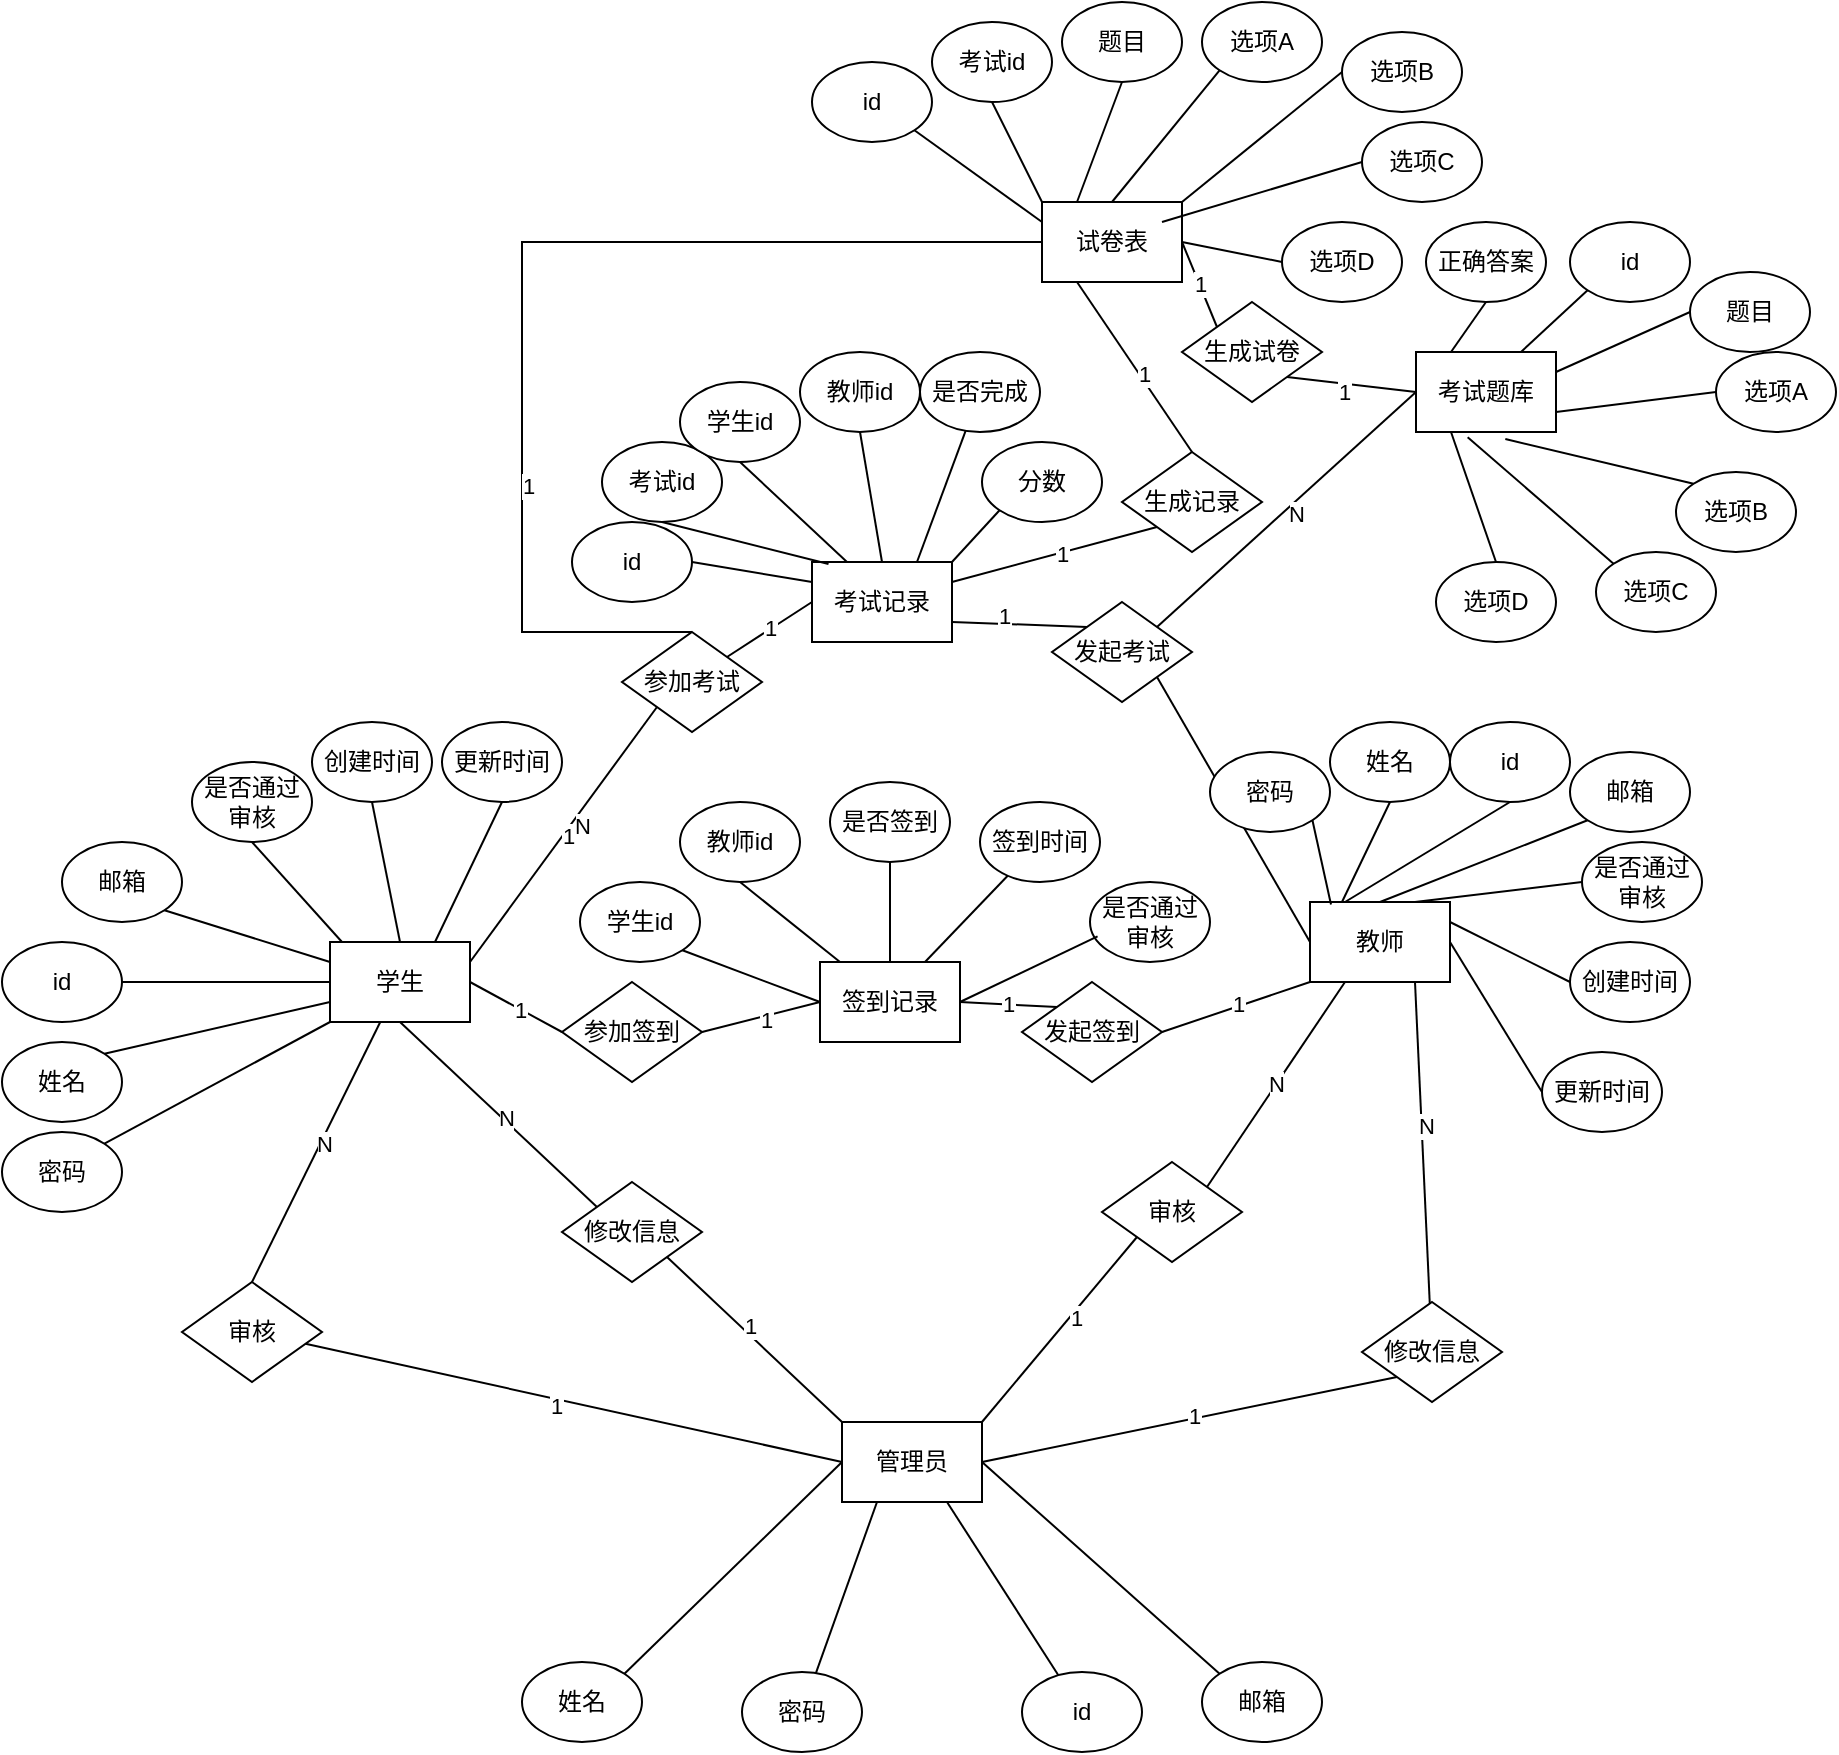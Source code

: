 <mxfile version="24.5.5" type="github">
  <diagram name="第 1 页" id="sJykEnjaN0Jk8-Dz0L-P">
    <mxGraphModel dx="1235" dy="1014" grid="1" gridSize="10" guides="1" tooltips="1" connect="1" arrows="1" fold="1" page="0" pageScale="1" pageWidth="827" pageHeight="1169" math="0" shadow="0">
      <root>
        <mxCell id="0" />
        <mxCell id="1" parent="0" />
        <mxCell id="d8VbLwfGK2NLZ984nXob-2" value="id" style="ellipse;whiteSpace=wrap;html=1;" parent="1" vertex="1">
          <mxGeometry x="60" y="200" width="60" height="40" as="geometry" />
        </mxCell>
        <mxCell id="jGkMtNzSsoaITA4Feac_-40" style="rounded=0;orthogonalLoop=1;jettySize=auto;html=1;exitX=1;exitY=0.25;exitDx=0;exitDy=0;entryX=0;entryY=1;entryDx=0;entryDy=0;endArrow=none;endFill=0;" edge="1" parent="1" source="d8VbLwfGK2NLZ984nXob-4" target="jGkMtNzSsoaITA4Feac_-39">
          <mxGeometry relative="1" as="geometry" />
        </mxCell>
        <mxCell id="jGkMtNzSsoaITA4Feac_-41" value="1" style="edgeLabel;html=1;align=center;verticalAlign=middle;resizable=0;points=[];" vertex="1" connectable="0" parent="jGkMtNzSsoaITA4Feac_-40">
          <mxGeometry x="0.021" y="-2" relative="1" as="geometry">
            <mxPoint as="offset" />
          </mxGeometry>
        </mxCell>
        <mxCell id="jGkMtNzSsoaITA4Feac_-44" value="N" style="edgeLabel;html=1;align=center;verticalAlign=middle;resizable=0;points=[];" vertex="1" connectable="0" parent="jGkMtNzSsoaITA4Feac_-40">
          <mxGeometry x="0.114" y="-4" relative="1" as="geometry">
            <mxPoint as="offset" />
          </mxGeometry>
        </mxCell>
        <mxCell id="jGkMtNzSsoaITA4Feac_-60" style="rounded=0;orthogonalLoop=1;jettySize=auto;html=1;exitX=1;exitY=0.5;exitDx=0;exitDy=0;entryX=0;entryY=0.5;entryDx=0;entryDy=0;endArrow=none;endFill=0;" edge="1" parent="1" source="d8VbLwfGK2NLZ984nXob-4" target="jGkMtNzSsoaITA4Feac_-58">
          <mxGeometry relative="1" as="geometry" />
        </mxCell>
        <mxCell id="jGkMtNzSsoaITA4Feac_-61" value="1" style="edgeLabel;html=1;align=center;verticalAlign=middle;resizable=0;points=[];" vertex="1" connectable="0" parent="jGkMtNzSsoaITA4Feac_-60">
          <mxGeometry x="0.096" relative="1" as="geometry">
            <mxPoint as="offset" />
          </mxGeometry>
        </mxCell>
        <mxCell id="d8VbLwfGK2NLZ984nXob-4" value="学生" style="rounded=0;whiteSpace=wrap;html=1;" parent="1" vertex="1">
          <mxGeometry x="224" y="200" width="70" height="40" as="geometry" />
        </mxCell>
        <mxCell id="d8VbLwfGK2NLZ984nXob-9" style="rounded=0;orthogonalLoop=1;jettySize=auto;html=1;exitX=1;exitY=0;exitDx=0;exitDy=0;entryX=0;entryY=0.75;entryDx=0;entryDy=0;endArrow=none;endFill=0;" parent="1" source="d8VbLwfGK2NLZ984nXob-8" target="d8VbLwfGK2NLZ984nXob-4" edge="1">
          <mxGeometry relative="1" as="geometry">
            <mxPoint x="164.0" y="330.0" as="targetPoint" />
          </mxGeometry>
        </mxCell>
        <mxCell id="d8VbLwfGK2NLZ984nXob-8" value="姓名" style="ellipse;whiteSpace=wrap;html=1;" parent="1" vertex="1">
          <mxGeometry x="60" y="250" width="60" height="40" as="geometry" />
        </mxCell>
        <mxCell id="d8VbLwfGK2NLZ984nXob-11" style="rounded=0;orthogonalLoop=1;jettySize=auto;html=1;exitX=1;exitY=0;exitDx=0;exitDy=0;endArrow=none;endFill=0;entryX=0;entryY=1;entryDx=0;entryDy=0;" parent="1" source="d8VbLwfGK2NLZ984nXob-10" target="d8VbLwfGK2NLZ984nXob-4" edge="1">
          <mxGeometry relative="1" as="geometry">
            <mxPoint x="220" y="230" as="targetPoint" />
          </mxGeometry>
        </mxCell>
        <mxCell id="d8VbLwfGK2NLZ984nXob-10" value="密码" style="ellipse;whiteSpace=wrap;html=1;" parent="1" vertex="1">
          <mxGeometry x="60" y="295" width="60" height="40" as="geometry" />
        </mxCell>
        <mxCell id="d8VbLwfGK2NLZ984nXob-15" style="rounded=0;orthogonalLoop=1;jettySize=auto;html=1;exitX=1;exitY=0.5;exitDx=0;exitDy=0;endArrow=none;endFill=0;entryX=0;entryY=0.5;entryDx=0;entryDy=0;" parent="1" source="d8VbLwfGK2NLZ984nXob-2" target="d8VbLwfGK2NLZ984nXob-4" edge="1">
          <mxGeometry relative="1" as="geometry">
            <mxPoint x="220" y="210" as="targetPoint" />
          </mxGeometry>
        </mxCell>
        <mxCell id="d8VbLwfGK2NLZ984nXob-17" style="rounded=0;orthogonalLoop=1;jettySize=auto;html=1;exitX=1;exitY=1;exitDx=0;exitDy=0;entryX=0;entryY=0.25;entryDx=0;entryDy=0;endArrow=none;endFill=0;" parent="1" source="d8VbLwfGK2NLZ984nXob-16" target="d8VbLwfGK2NLZ984nXob-4" edge="1">
          <mxGeometry relative="1" as="geometry" />
        </mxCell>
        <mxCell id="d8VbLwfGK2NLZ984nXob-16" value="邮箱" style="ellipse;whiteSpace=wrap;html=1;" parent="1" vertex="1">
          <mxGeometry x="90" y="150" width="60" height="40" as="geometry" />
        </mxCell>
        <mxCell id="d8VbLwfGK2NLZ984nXob-20" style="rounded=0;orthogonalLoop=1;jettySize=auto;html=1;exitX=0.5;exitY=1;exitDx=0;exitDy=0;endArrow=none;endFill=0;" parent="1" source="d8VbLwfGK2NLZ984nXob-19" edge="1">
          <mxGeometry relative="1" as="geometry">
            <mxPoint x="230" y="200" as="targetPoint" />
          </mxGeometry>
        </mxCell>
        <mxCell id="d8VbLwfGK2NLZ984nXob-19" value="是否通过审核" style="ellipse;whiteSpace=wrap;html=1;" parent="1" vertex="1">
          <mxGeometry x="155" y="110" width="60" height="40" as="geometry" />
        </mxCell>
        <mxCell id="d8VbLwfGK2NLZ984nXob-24" style="rounded=0;orthogonalLoop=1;jettySize=auto;html=1;exitX=0.5;exitY=1;exitDx=0;exitDy=0;entryX=0.5;entryY=0;entryDx=0;entryDy=0;endArrow=none;endFill=0;" parent="1" source="d8VbLwfGK2NLZ984nXob-21" target="d8VbLwfGK2NLZ984nXob-4" edge="1">
          <mxGeometry relative="1" as="geometry" />
        </mxCell>
        <mxCell id="d8VbLwfGK2NLZ984nXob-21" value="创建时间" style="ellipse;whiteSpace=wrap;html=1;" parent="1" vertex="1">
          <mxGeometry x="215" y="90" width="60" height="40" as="geometry" />
        </mxCell>
        <mxCell id="d8VbLwfGK2NLZ984nXob-25" style="rounded=0;orthogonalLoop=1;jettySize=auto;html=1;exitX=0.5;exitY=1;exitDx=0;exitDy=0;entryX=0.75;entryY=0;entryDx=0;entryDy=0;endArrow=none;endFill=0;" parent="1" source="d8VbLwfGK2NLZ984nXob-23" target="d8VbLwfGK2NLZ984nXob-4" edge="1">
          <mxGeometry relative="1" as="geometry" />
        </mxCell>
        <mxCell id="d8VbLwfGK2NLZ984nXob-23" value="更新时间" style="ellipse;whiteSpace=wrap;html=1;" parent="1" vertex="1">
          <mxGeometry x="280" y="90" width="60" height="40" as="geometry" />
        </mxCell>
        <mxCell id="d8VbLwfGK2NLZ984nXob-88" style="rounded=0;orthogonalLoop=1;jettySize=auto;html=1;exitX=0;exitY=0;exitDx=0;exitDy=0;entryX=0.5;entryY=1;entryDx=0;entryDy=0;endArrow=none;endFill=0;" parent="1" source="d8VbLwfGK2NLZ984nXob-26" target="d8VbLwfGK2NLZ984nXob-4" edge="1">
          <mxGeometry relative="1" as="geometry" />
        </mxCell>
        <mxCell id="d8VbLwfGK2NLZ984nXob-89" value="N" style="edgeLabel;html=1;align=center;verticalAlign=middle;resizable=0;points=[];" parent="d8VbLwfGK2NLZ984nXob-88" vertex="1" connectable="0">
          <mxGeometry x="-0.055" y="-1" relative="1" as="geometry">
            <mxPoint as="offset" />
          </mxGeometry>
        </mxCell>
        <mxCell id="d8VbLwfGK2NLZ984nXob-26" value="修改信息" style="rhombus;whiteSpace=wrap;html=1;" parent="1" vertex="1">
          <mxGeometry x="340" y="320" width="70" height="50" as="geometry" />
        </mxCell>
        <mxCell id="d8VbLwfGK2NLZ984nXob-41" value="id" style="ellipse;whiteSpace=wrap;html=1;" parent="1" vertex="1">
          <mxGeometry x="784" y="90" width="60" height="40" as="geometry" />
        </mxCell>
        <mxCell id="d8VbLwfGK2NLZ984nXob-104" style="rounded=0;orthogonalLoop=1;jettySize=auto;html=1;exitX=0;exitY=1;exitDx=0;exitDy=0;entryX=1;entryY=0.5;entryDx=0;entryDy=0;endArrow=none;endFill=0;" parent="1" source="d8VbLwfGK2NLZ984nXob-42" target="d8VbLwfGK2NLZ984nXob-102" edge="1">
          <mxGeometry relative="1" as="geometry" />
        </mxCell>
        <mxCell id="d8VbLwfGK2NLZ984nXob-105" value="1" style="edgeLabel;html=1;align=center;verticalAlign=middle;resizable=0;points=[];" parent="d8VbLwfGK2NLZ984nXob-104" vertex="1" connectable="0">
          <mxGeometry x="-0.029" y="-1" relative="1" as="geometry">
            <mxPoint as="offset" />
          </mxGeometry>
        </mxCell>
        <mxCell id="jGkMtNzSsoaITA4Feac_-34" style="rounded=0;orthogonalLoop=1;jettySize=auto;html=1;exitX=0;exitY=0.5;exitDx=0;exitDy=0;entryX=1;entryY=1;entryDx=0;entryDy=0;endArrow=none;endFill=0;" edge="1" parent="1" source="d8VbLwfGK2NLZ984nXob-42" target="jGkMtNzSsoaITA4Feac_-33">
          <mxGeometry relative="1" as="geometry" />
        </mxCell>
        <mxCell id="jGkMtNzSsoaITA4Feac_-35" value="N" style="edgeLabel;html=1;align=center;verticalAlign=middle;resizable=0;points=[];" vertex="1" connectable="0" parent="jGkMtNzSsoaITA4Feac_-34">
          <mxGeometry x="0.034" y="-1" relative="1" as="geometry">
            <mxPoint y="1" as="offset" />
          </mxGeometry>
        </mxCell>
        <mxCell id="d8VbLwfGK2NLZ984nXob-42" value="教师" style="rounded=0;whiteSpace=wrap;html=1;" parent="1" vertex="1">
          <mxGeometry x="714" y="180" width="70" height="40" as="geometry" />
        </mxCell>
        <mxCell id="d8VbLwfGK2NLZ984nXob-43" style="rounded=0;orthogonalLoop=1;jettySize=auto;html=1;exitX=0.5;exitY=1;exitDx=0;exitDy=0;endArrow=none;endFill=0;" parent="1" source="d8VbLwfGK2NLZ984nXob-44" edge="1">
          <mxGeometry relative="1" as="geometry">
            <mxPoint x="730" y="180" as="targetPoint" />
          </mxGeometry>
        </mxCell>
        <mxCell id="d8VbLwfGK2NLZ984nXob-44" value="姓名" style="ellipse;whiteSpace=wrap;html=1;" parent="1" vertex="1">
          <mxGeometry x="724" y="90" width="60" height="40" as="geometry" />
        </mxCell>
        <mxCell id="d8VbLwfGK2NLZ984nXob-45" style="rounded=0;orthogonalLoop=1;jettySize=auto;html=1;exitX=1;exitY=1;exitDx=0;exitDy=0;endArrow=none;endFill=0;entryX=0.15;entryY=0.032;entryDx=0;entryDy=0;entryPerimeter=0;" parent="1" source="d8VbLwfGK2NLZ984nXob-46" target="d8VbLwfGK2NLZ984nXob-42" edge="1">
          <mxGeometry relative="1" as="geometry">
            <mxPoint x="730" y="190" as="targetPoint" />
          </mxGeometry>
        </mxCell>
        <mxCell id="d8VbLwfGK2NLZ984nXob-46" value="密码" style="ellipse;whiteSpace=wrap;html=1;" parent="1" vertex="1">
          <mxGeometry x="664" y="105" width="60" height="40" as="geometry" />
        </mxCell>
        <mxCell id="d8VbLwfGK2NLZ984nXob-47" style="rounded=0;orthogonalLoop=1;jettySize=auto;html=1;exitX=0.5;exitY=1;exitDx=0;exitDy=0;entryX=0.25;entryY=0;entryDx=0;entryDy=0;endArrow=none;endFill=0;" parent="1" source="d8VbLwfGK2NLZ984nXob-41" target="d8VbLwfGK2NLZ984nXob-42" edge="1">
          <mxGeometry relative="1" as="geometry">
            <mxPoint x="760" y="100" as="targetPoint" />
          </mxGeometry>
        </mxCell>
        <mxCell id="d8VbLwfGK2NLZ984nXob-48" style="rounded=0;orthogonalLoop=1;jettySize=auto;html=1;exitX=0;exitY=1;exitDx=0;exitDy=0;entryX=0.5;entryY=0;entryDx=0;entryDy=0;endArrow=none;endFill=0;" parent="1" source="d8VbLwfGK2NLZ984nXob-49" target="d8VbLwfGK2NLZ984nXob-42" edge="1">
          <mxGeometry relative="1" as="geometry" />
        </mxCell>
        <mxCell id="d8VbLwfGK2NLZ984nXob-49" value="邮箱" style="ellipse;whiteSpace=wrap;html=1;" parent="1" vertex="1">
          <mxGeometry x="844" y="105" width="60" height="40" as="geometry" />
        </mxCell>
        <mxCell id="d8VbLwfGK2NLZ984nXob-50" style="rounded=0;orthogonalLoop=1;jettySize=auto;html=1;exitX=0;exitY=0.5;exitDx=0;exitDy=0;entryX=0.75;entryY=0;entryDx=0;entryDy=0;endArrow=none;endFill=0;" parent="1" source="d8VbLwfGK2NLZ984nXob-51" target="d8VbLwfGK2NLZ984nXob-42" edge="1">
          <mxGeometry relative="1" as="geometry" />
        </mxCell>
        <mxCell id="d8VbLwfGK2NLZ984nXob-51" value="是否通过审核" style="ellipse;whiteSpace=wrap;html=1;" parent="1" vertex="1">
          <mxGeometry x="850" y="150" width="60" height="40" as="geometry" />
        </mxCell>
        <mxCell id="d8VbLwfGK2NLZ984nXob-52" style="rounded=0;orthogonalLoop=1;jettySize=auto;html=1;exitX=0;exitY=0.5;exitDx=0;exitDy=0;entryX=1;entryY=0.25;entryDx=0;entryDy=0;endArrow=none;endFill=0;" parent="1" source="d8VbLwfGK2NLZ984nXob-53" target="d8VbLwfGK2NLZ984nXob-42" edge="1">
          <mxGeometry relative="1" as="geometry" />
        </mxCell>
        <mxCell id="d8VbLwfGK2NLZ984nXob-53" value="创建时间" style="ellipse;whiteSpace=wrap;html=1;" parent="1" vertex="1">
          <mxGeometry x="844" y="200" width="60" height="40" as="geometry" />
        </mxCell>
        <mxCell id="d8VbLwfGK2NLZ984nXob-54" style="rounded=0;orthogonalLoop=1;jettySize=auto;html=1;exitX=0;exitY=0.5;exitDx=0;exitDy=0;entryX=1;entryY=0.5;entryDx=0;entryDy=0;endArrow=none;endFill=0;" parent="1" source="d8VbLwfGK2NLZ984nXob-55" target="d8VbLwfGK2NLZ984nXob-42" edge="1">
          <mxGeometry relative="1" as="geometry" />
        </mxCell>
        <mxCell id="d8VbLwfGK2NLZ984nXob-55" value="更新时间" style="ellipse;whiteSpace=wrap;html=1;" parent="1" vertex="1">
          <mxGeometry x="830" y="255" width="60" height="40" as="geometry" />
        </mxCell>
        <mxCell id="d8VbLwfGK2NLZ984nXob-68" value="id" style="ellipse;whiteSpace=wrap;html=1;" parent="1" vertex="1">
          <mxGeometry x="570" y="565" width="60" height="40" as="geometry" />
        </mxCell>
        <mxCell id="d8VbLwfGK2NLZ984nXob-86" style="rounded=0;orthogonalLoop=1;jettySize=auto;html=1;exitX=0;exitY=0;exitDx=0;exitDy=0;entryX=1;entryY=1;entryDx=0;entryDy=0;endArrow=none;endFill=0;" parent="1" source="d8VbLwfGK2NLZ984nXob-69" target="d8VbLwfGK2NLZ984nXob-26" edge="1">
          <mxGeometry relative="1" as="geometry" />
        </mxCell>
        <mxCell id="d8VbLwfGK2NLZ984nXob-87" value="1" style="edgeLabel;html=1;align=center;verticalAlign=middle;resizable=0;points=[];" parent="d8VbLwfGK2NLZ984nXob-86" vertex="1" connectable="0">
          <mxGeometry x="0.112" y="-3" relative="1" as="geometry">
            <mxPoint as="offset" />
          </mxGeometry>
        </mxCell>
        <mxCell id="d8VbLwfGK2NLZ984nXob-96" style="rounded=0;orthogonalLoop=1;jettySize=auto;html=1;exitX=1;exitY=0.5;exitDx=0;exitDy=0;entryX=0;entryY=1;entryDx=0;entryDy=0;endArrow=none;endFill=0;" parent="1" source="d8VbLwfGK2NLZ984nXob-69" target="d8VbLwfGK2NLZ984nXob-95" edge="1">
          <mxGeometry relative="1" as="geometry" />
        </mxCell>
        <mxCell id="d8VbLwfGK2NLZ984nXob-99" value="1" style="edgeLabel;html=1;align=center;verticalAlign=middle;resizable=0;points=[];" parent="d8VbLwfGK2NLZ984nXob-96" vertex="1" connectable="0">
          <mxGeometry x="0.023" y="1" relative="1" as="geometry">
            <mxPoint as="offset" />
          </mxGeometry>
        </mxCell>
        <mxCell id="d8VbLwfGK2NLZ984nXob-109" style="rounded=0;orthogonalLoop=1;jettySize=auto;html=1;exitX=0;exitY=0.5;exitDx=0;exitDy=0;endArrow=none;endFill=0;" parent="1" source="d8VbLwfGK2NLZ984nXob-69" target="d8VbLwfGK2NLZ984nXob-110" edge="1">
          <mxGeometry relative="1" as="geometry">
            <mxPoint x="230" y="390" as="targetPoint" />
          </mxGeometry>
        </mxCell>
        <mxCell id="d8VbLwfGK2NLZ984nXob-113" value="1" style="edgeLabel;html=1;align=center;verticalAlign=middle;resizable=0;points=[];" parent="d8VbLwfGK2NLZ984nXob-109" vertex="1" connectable="0">
          <mxGeometry x="0.065" y="3" relative="1" as="geometry">
            <mxPoint as="offset" />
          </mxGeometry>
        </mxCell>
        <mxCell id="d8VbLwfGK2NLZ984nXob-115" style="rounded=0;orthogonalLoop=1;jettySize=auto;html=1;exitX=1;exitY=0;exitDx=0;exitDy=0;entryX=0;entryY=1;entryDx=0;entryDy=0;endArrow=none;endFill=0;" parent="1" source="d8VbLwfGK2NLZ984nXob-69" target="d8VbLwfGK2NLZ984nXob-116" edge="1">
          <mxGeometry relative="1" as="geometry">
            <mxPoint x="610" y="360" as="targetPoint" />
          </mxGeometry>
        </mxCell>
        <mxCell id="d8VbLwfGK2NLZ984nXob-119" value="1" style="edgeLabel;html=1;align=center;verticalAlign=middle;resizable=0;points=[];" parent="d8VbLwfGK2NLZ984nXob-115" vertex="1" connectable="0">
          <mxGeometry x="0.157" y="-2" relative="1" as="geometry">
            <mxPoint as="offset" />
          </mxGeometry>
        </mxCell>
        <mxCell id="d8VbLwfGK2NLZ984nXob-69" value="管理员" style="rounded=0;whiteSpace=wrap;html=1;" parent="1" vertex="1">
          <mxGeometry x="480" y="440" width="70" height="40" as="geometry" />
        </mxCell>
        <mxCell id="d8VbLwfGK2NLZ984nXob-70" style="rounded=0;orthogonalLoop=1;jettySize=auto;html=1;exitX=1;exitY=0;exitDx=0;exitDy=0;entryX=0;entryY=0.5;entryDx=0;entryDy=0;endArrow=none;endFill=0;" parent="1" source="d8VbLwfGK2NLZ984nXob-71" target="d8VbLwfGK2NLZ984nXob-69" edge="1">
          <mxGeometry relative="1" as="geometry">
            <mxPoint x="394" y="420" as="targetPoint" />
          </mxGeometry>
        </mxCell>
        <mxCell id="d8VbLwfGK2NLZ984nXob-71" value="姓名" style="ellipse;whiteSpace=wrap;html=1;" parent="1" vertex="1">
          <mxGeometry x="320" y="560" width="60" height="40" as="geometry" />
        </mxCell>
        <mxCell id="d8VbLwfGK2NLZ984nXob-72" style="rounded=0;orthogonalLoop=1;jettySize=auto;html=1;entryX=0.25;entryY=1;entryDx=0;entryDy=0;endArrow=none;endFill=0;" parent="1" source="d8VbLwfGK2NLZ984nXob-73" target="d8VbLwfGK2NLZ984nXob-69" edge="1">
          <mxGeometry relative="1" as="geometry">
            <mxPoint x="424" y="450" as="targetPoint" />
          </mxGeometry>
        </mxCell>
        <mxCell id="d8VbLwfGK2NLZ984nXob-73" value="密码" style="ellipse;whiteSpace=wrap;html=1;" parent="1" vertex="1">
          <mxGeometry x="430" y="565" width="60" height="40" as="geometry" />
        </mxCell>
        <mxCell id="d8VbLwfGK2NLZ984nXob-74" style="rounded=0;orthogonalLoop=1;jettySize=auto;html=1;entryX=0.75;entryY=1;entryDx=0;entryDy=0;endArrow=none;endFill=0;" parent="1" source="d8VbLwfGK2NLZ984nXob-68" target="d8VbLwfGK2NLZ984nXob-69" edge="1">
          <mxGeometry relative="1" as="geometry">
            <mxPoint x="514" y="340" as="targetPoint" />
          </mxGeometry>
        </mxCell>
        <mxCell id="d8VbLwfGK2NLZ984nXob-75" style="rounded=0;orthogonalLoop=1;jettySize=auto;html=1;exitX=0;exitY=0;exitDx=0;exitDy=0;entryX=1;entryY=0.5;entryDx=0;entryDy=0;endArrow=none;endFill=0;" parent="1" source="d8VbLwfGK2NLZ984nXob-76" target="d8VbLwfGK2NLZ984nXob-69" edge="1">
          <mxGeometry relative="1" as="geometry" />
        </mxCell>
        <mxCell id="d8VbLwfGK2NLZ984nXob-76" value="邮箱" style="ellipse;whiteSpace=wrap;html=1;" parent="1" vertex="1">
          <mxGeometry x="660" y="560" width="60" height="40" as="geometry" />
        </mxCell>
        <mxCell id="d8VbLwfGK2NLZ984nXob-100" style="rounded=0;orthogonalLoop=1;jettySize=auto;html=1;entryX=0.75;entryY=1;entryDx=0;entryDy=0;endArrow=none;endFill=0;" parent="1" source="d8VbLwfGK2NLZ984nXob-95" target="d8VbLwfGK2NLZ984nXob-42" edge="1">
          <mxGeometry relative="1" as="geometry">
            <mxPoint x="650" y="323" as="sourcePoint" />
          </mxGeometry>
        </mxCell>
        <mxCell id="d8VbLwfGK2NLZ984nXob-101" value="N" style="edgeLabel;html=1;align=center;verticalAlign=middle;resizable=0;points=[];" parent="d8VbLwfGK2NLZ984nXob-100" vertex="1" connectable="0">
          <mxGeometry x="0.109" y="-2" relative="1" as="geometry">
            <mxPoint as="offset" />
          </mxGeometry>
        </mxCell>
        <mxCell id="d8VbLwfGK2NLZ984nXob-95" value="修改信息" style="rhombus;whiteSpace=wrap;html=1;" parent="1" vertex="1">
          <mxGeometry x="740" y="380" width="70" height="50" as="geometry" />
        </mxCell>
        <mxCell id="jGkMtNzSsoaITA4Feac_-55" style="rounded=0;orthogonalLoop=1;jettySize=auto;html=1;exitX=0;exitY=0;exitDx=0;exitDy=0;entryX=1;entryY=0.5;entryDx=0;entryDy=0;endArrow=none;endFill=0;" edge="1" parent="1" source="d8VbLwfGK2NLZ984nXob-102" target="d8VbLwfGK2NLZ984nXob-122">
          <mxGeometry relative="1" as="geometry" />
        </mxCell>
        <mxCell id="jGkMtNzSsoaITA4Feac_-56" value="1" style="edgeLabel;html=1;align=center;verticalAlign=middle;resizable=0;points=[];" vertex="1" connectable="0" parent="jGkMtNzSsoaITA4Feac_-55">
          <mxGeometry x="0.015" relative="1" as="geometry">
            <mxPoint as="offset" />
          </mxGeometry>
        </mxCell>
        <mxCell id="d8VbLwfGK2NLZ984nXob-102" value="发起签到" style="rhombus;whiteSpace=wrap;html=1;" parent="1" vertex="1">
          <mxGeometry x="570" y="220" width="70" height="50" as="geometry" />
        </mxCell>
        <mxCell id="d8VbLwfGK2NLZ984nXob-111" style="rounded=0;orthogonalLoop=1;jettySize=auto;html=1;exitX=0.5;exitY=0;exitDx=0;exitDy=0;endArrow=none;endFill=0;" parent="1" source="d8VbLwfGK2NLZ984nXob-110" target="d8VbLwfGK2NLZ984nXob-4" edge="1">
          <mxGeometry relative="1" as="geometry" />
        </mxCell>
        <mxCell id="d8VbLwfGK2NLZ984nXob-114" value="N" style="edgeLabel;html=1;align=center;verticalAlign=middle;resizable=0;points=[];" parent="d8VbLwfGK2NLZ984nXob-111" vertex="1" connectable="0">
          <mxGeometry x="0.078" y="-1" relative="1" as="geometry">
            <mxPoint as="offset" />
          </mxGeometry>
        </mxCell>
        <mxCell id="d8VbLwfGK2NLZ984nXob-110" value="审核" style="rhombus;whiteSpace=wrap;html=1;" parent="1" vertex="1">
          <mxGeometry x="150" y="370" width="70" height="50" as="geometry" />
        </mxCell>
        <mxCell id="d8VbLwfGK2NLZ984nXob-117" style="rounded=0;orthogonalLoop=1;jettySize=auto;html=1;exitX=1;exitY=0;exitDx=0;exitDy=0;entryX=0.25;entryY=1;entryDx=0;entryDy=0;endArrow=none;endFill=0;" parent="1" source="d8VbLwfGK2NLZ984nXob-116" target="d8VbLwfGK2NLZ984nXob-42" edge="1">
          <mxGeometry relative="1" as="geometry" />
        </mxCell>
        <mxCell id="d8VbLwfGK2NLZ984nXob-120" value="N" style="edgeLabel;html=1;align=center;verticalAlign=middle;resizable=0;points=[];" parent="d8VbLwfGK2NLZ984nXob-117" vertex="1" connectable="0">
          <mxGeometry x="0.007" relative="1" as="geometry">
            <mxPoint as="offset" />
          </mxGeometry>
        </mxCell>
        <mxCell id="d8VbLwfGK2NLZ984nXob-116" value="审核" style="rhombus;whiteSpace=wrap;html=1;" parent="1" vertex="1">
          <mxGeometry x="610" y="310" width="70" height="50" as="geometry" />
        </mxCell>
        <mxCell id="d8VbLwfGK2NLZ984nXob-122" value="签到记录" style="rounded=0;whiteSpace=wrap;html=1;" parent="1" vertex="1">
          <mxGeometry x="469" y="210" width="70" height="40" as="geometry" />
        </mxCell>
        <mxCell id="d8VbLwfGK2NLZ984nXob-129" style="rounded=0;orthogonalLoop=1;jettySize=auto;html=1;exitX=1;exitY=1;exitDx=0;exitDy=0;endArrow=none;endFill=0;entryX=0;entryY=0.5;entryDx=0;entryDy=0;" parent="1" source="d8VbLwfGK2NLZ984nXob-126" target="d8VbLwfGK2NLZ984nXob-122" edge="1">
          <mxGeometry relative="1" as="geometry" />
        </mxCell>
        <mxCell id="d8VbLwfGK2NLZ984nXob-126" value="学生id" style="ellipse;whiteSpace=wrap;html=1;" parent="1" vertex="1">
          <mxGeometry x="349" y="170" width="60" height="40" as="geometry" />
        </mxCell>
        <mxCell id="d8VbLwfGK2NLZ984nXob-130" style="rounded=0;orthogonalLoop=1;jettySize=auto;html=1;exitX=0.5;exitY=1;exitDx=0;exitDy=0;endArrow=none;endFill=0;" parent="1" source="d8VbLwfGK2NLZ984nXob-127" target="d8VbLwfGK2NLZ984nXob-122" edge="1">
          <mxGeometry relative="1" as="geometry" />
        </mxCell>
        <mxCell id="d8VbLwfGK2NLZ984nXob-127" value="教师id" style="ellipse;whiteSpace=wrap;html=1;" parent="1" vertex="1">
          <mxGeometry x="399" y="130" width="60" height="40" as="geometry" />
        </mxCell>
        <mxCell id="d8VbLwfGK2NLZ984nXob-132" style="rounded=0;orthogonalLoop=1;jettySize=auto;html=1;exitX=0.5;exitY=1;exitDx=0;exitDy=0;entryX=0.5;entryY=0;entryDx=0;entryDy=0;endArrow=none;endFill=0;" parent="1" source="d8VbLwfGK2NLZ984nXob-131" target="d8VbLwfGK2NLZ984nXob-122" edge="1">
          <mxGeometry relative="1" as="geometry" />
        </mxCell>
        <mxCell id="d8VbLwfGK2NLZ984nXob-131" value="是否签到" style="ellipse;whiteSpace=wrap;html=1;" parent="1" vertex="1">
          <mxGeometry x="474" y="120" width="60" height="40" as="geometry" />
        </mxCell>
        <mxCell id="d8VbLwfGK2NLZ984nXob-134" style="rounded=0;orthogonalLoop=1;jettySize=auto;html=1;entryX=0.75;entryY=0;entryDx=0;entryDy=0;endArrow=none;endFill=0;" parent="1" source="d8VbLwfGK2NLZ984nXob-133" target="d8VbLwfGK2NLZ984nXob-122" edge="1">
          <mxGeometry relative="1" as="geometry" />
        </mxCell>
        <mxCell id="d8VbLwfGK2NLZ984nXob-133" value="签到时间" style="ellipse;whiteSpace=wrap;html=1;" parent="1" vertex="1">
          <mxGeometry x="549" y="130" width="60" height="40" as="geometry" />
        </mxCell>
        <mxCell id="d8VbLwfGK2NLZ984nXob-135" value="是否通过审核" style="ellipse;whiteSpace=wrap;html=1;" parent="1" vertex="1">
          <mxGeometry x="604" y="170" width="60" height="40" as="geometry" />
        </mxCell>
        <mxCell id="d8VbLwfGK2NLZ984nXob-136" style="rounded=0;orthogonalLoop=1;jettySize=auto;html=1;exitX=1;exitY=0.5;exitDx=0;exitDy=0;entryX=0.063;entryY=0.68;entryDx=0;entryDy=0;entryPerimeter=0;endArrow=none;endFill=0;" parent="1" source="d8VbLwfGK2NLZ984nXob-122" target="d8VbLwfGK2NLZ984nXob-135" edge="1">
          <mxGeometry relative="1" as="geometry" />
        </mxCell>
        <mxCell id="jGkMtNzSsoaITA4Feac_-2" value="考试记录" style="rounded=0;whiteSpace=wrap;html=1;" vertex="1" parent="1">
          <mxGeometry x="465" y="10" width="70" height="40" as="geometry" />
        </mxCell>
        <mxCell id="jGkMtNzSsoaITA4Feac_-4" value="考试题库" style="rounded=0;whiteSpace=wrap;html=1;" vertex="1" parent="1">
          <mxGeometry x="767" y="-95" width="70" height="40" as="geometry" />
        </mxCell>
        <mxCell id="jGkMtNzSsoaITA4Feac_-66" style="rounded=0;orthogonalLoop=1;jettySize=auto;html=1;exitX=0.25;exitY=1;exitDx=0;exitDy=0;entryX=0.5;entryY=0;entryDx=0;entryDy=0;endArrow=none;endFill=0;" edge="1" parent="1" source="jGkMtNzSsoaITA4Feac_-5" target="jGkMtNzSsoaITA4Feac_-65">
          <mxGeometry relative="1" as="geometry" />
        </mxCell>
        <mxCell id="jGkMtNzSsoaITA4Feac_-67" value="1" style="edgeLabel;html=1;align=center;verticalAlign=middle;resizable=0;points=[];" vertex="1" connectable="0" parent="jGkMtNzSsoaITA4Feac_-66">
          <mxGeometry x="0.087" y="2" relative="1" as="geometry">
            <mxPoint as="offset" />
          </mxGeometry>
        </mxCell>
        <mxCell id="jGkMtNzSsoaITA4Feac_-5" value="试卷表" style="rounded=0;whiteSpace=wrap;html=1;" vertex="1" parent="1">
          <mxGeometry x="580" y="-170" width="70" height="40" as="geometry" />
        </mxCell>
        <mxCell id="jGkMtNzSsoaITA4Feac_-7" value="id" style="ellipse;whiteSpace=wrap;html=1;" vertex="1" parent="1">
          <mxGeometry x="844" y="-160" width="60" height="40" as="geometry" />
        </mxCell>
        <mxCell id="jGkMtNzSsoaITA4Feac_-8" style="rounded=0;orthogonalLoop=1;jettySize=auto;html=1;exitX=0;exitY=1;exitDx=0;exitDy=0;entryX=0.75;entryY=0;entryDx=0;entryDy=0;endArrow=none;endFill=0;" edge="1" parent="1" source="jGkMtNzSsoaITA4Feac_-7" target="jGkMtNzSsoaITA4Feac_-4">
          <mxGeometry relative="1" as="geometry">
            <mxPoint x="777" y="-120" as="targetPoint" />
          </mxGeometry>
        </mxCell>
        <mxCell id="jGkMtNzSsoaITA4Feac_-9" style="rounded=0;orthogonalLoop=1;jettySize=auto;html=1;exitX=0;exitY=0.5;exitDx=0;exitDy=0;endArrow=none;endFill=0;entryX=1;entryY=0.25;entryDx=0;entryDy=0;" edge="1" parent="1" source="jGkMtNzSsoaITA4Feac_-10" target="jGkMtNzSsoaITA4Feac_-4">
          <mxGeometry relative="1" as="geometry">
            <mxPoint x="823" y="-100" as="targetPoint" />
          </mxGeometry>
        </mxCell>
        <mxCell id="jGkMtNzSsoaITA4Feac_-10" value="题目" style="ellipse;whiteSpace=wrap;html=1;" vertex="1" parent="1">
          <mxGeometry x="904" y="-135" width="60" height="40" as="geometry" />
        </mxCell>
        <mxCell id="jGkMtNzSsoaITA4Feac_-11" style="rounded=0;orthogonalLoop=1;jettySize=auto;html=1;exitX=0;exitY=0.5;exitDx=0;exitDy=0;entryX=1;entryY=0.75;entryDx=0;entryDy=0;endArrow=none;endFill=0;" edge="1" parent="1" source="jGkMtNzSsoaITA4Feac_-12" target="jGkMtNzSsoaITA4Feac_-4">
          <mxGeometry relative="1" as="geometry">
            <mxPoint x="821" y="-50" as="targetPoint" />
          </mxGeometry>
        </mxCell>
        <mxCell id="jGkMtNzSsoaITA4Feac_-12" value="选项A" style="ellipse;whiteSpace=wrap;html=1;" vertex="1" parent="1">
          <mxGeometry x="917" y="-95" width="60" height="40" as="geometry" />
        </mxCell>
        <mxCell id="jGkMtNzSsoaITA4Feac_-14" style="rounded=0;orthogonalLoop=1;jettySize=auto;html=1;exitX=0;exitY=0;exitDx=0;exitDy=0;entryX=0.638;entryY=1.088;entryDx=0;entryDy=0;endArrow=none;endFill=0;entryPerimeter=0;" edge="1" parent="1" source="jGkMtNzSsoaITA4Feac_-15" target="jGkMtNzSsoaITA4Feac_-4">
          <mxGeometry relative="1" as="geometry">
            <mxPoint x="781" y="-25" as="targetPoint" />
          </mxGeometry>
        </mxCell>
        <mxCell id="jGkMtNzSsoaITA4Feac_-15" value="选项B" style="ellipse;whiteSpace=wrap;html=1;" vertex="1" parent="1">
          <mxGeometry x="897" y="-35" width="60" height="40" as="geometry" />
        </mxCell>
        <mxCell id="jGkMtNzSsoaITA4Feac_-16" style="rounded=0;orthogonalLoop=1;jettySize=auto;html=1;exitX=0;exitY=0;exitDx=0;exitDy=0;entryX=0.369;entryY=1.065;entryDx=0;entryDy=0;endArrow=none;endFill=0;entryPerimeter=0;" edge="1" parent="1" source="jGkMtNzSsoaITA4Feac_-17" target="jGkMtNzSsoaITA4Feac_-4">
          <mxGeometry relative="1" as="geometry">
            <mxPoint x="741" y="15" as="targetPoint" />
          </mxGeometry>
        </mxCell>
        <mxCell id="jGkMtNzSsoaITA4Feac_-17" value="选项C" style="ellipse;whiteSpace=wrap;html=1;" vertex="1" parent="1">
          <mxGeometry x="857" y="5" width="60" height="40" as="geometry" />
        </mxCell>
        <mxCell id="jGkMtNzSsoaITA4Feac_-18" style="rounded=0;orthogonalLoop=1;jettySize=auto;html=1;exitX=0.5;exitY=0;exitDx=0;exitDy=0;entryX=0.25;entryY=1;entryDx=0;entryDy=0;endArrow=none;endFill=0;" edge="1" parent="1" source="jGkMtNzSsoaITA4Feac_-19" target="jGkMtNzSsoaITA4Feac_-4">
          <mxGeometry relative="1" as="geometry">
            <mxPoint x="661" y="20" as="targetPoint" />
          </mxGeometry>
        </mxCell>
        <mxCell id="jGkMtNzSsoaITA4Feac_-19" value="选项D" style="ellipse;whiteSpace=wrap;html=1;" vertex="1" parent="1">
          <mxGeometry x="777" y="10" width="60" height="40" as="geometry" />
        </mxCell>
        <mxCell id="jGkMtNzSsoaITA4Feac_-37" style="rounded=0;orthogonalLoop=1;jettySize=auto;html=1;exitX=0;exitY=0;exitDx=0;exitDy=0;entryX=1;entryY=0.75;entryDx=0;entryDy=0;endArrow=none;endFill=0;" edge="1" parent="1" source="jGkMtNzSsoaITA4Feac_-33" target="jGkMtNzSsoaITA4Feac_-2">
          <mxGeometry relative="1" as="geometry" />
        </mxCell>
        <mxCell id="jGkMtNzSsoaITA4Feac_-38" value="1" style="edgeLabel;html=1;align=center;verticalAlign=middle;resizable=0;points=[];" vertex="1" connectable="0" parent="jGkMtNzSsoaITA4Feac_-37">
          <mxGeometry x="0.225" y="-4" relative="1" as="geometry">
            <mxPoint as="offset" />
          </mxGeometry>
        </mxCell>
        <mxCell id="jGkMtNzSsoaITA4Feac_-47" style="rounded=0;orthogonalLoop=1;jettySize=auto;html=1;exitX=1;exitY=0;exitDx=0;exitDy=0;entryX=0;entryY=0.5;entryDx=0;entryDy=0;endArrow=none;endFill=0;" edge="1" parent="1" source="jGkMtNzSsoaITA4Feac_-33" target="jGkMtNzSsoaITA4Feac_-4">
          <mxGeometry relative="1" as="geometry" />
        </mxCell>
        <mxCell id="jGkMtNzSsoaITA4Feac_-48" value="N" style="edgeLabel;html=1;align=center;verticalAlign=middle;resizable=0;points=[];" vertex="1" connectable="0" parent="jGkMtNzSsoaITA4Feac_-47">
          <mxGeometry x="0.024" y="-4" relative="1" as="geometry">
            <mxPoint as="offset" />
          </mxGeometry>
        </mxCell>
        <mxCell id="jGkMtNzSsoaITA4Feac_-33" value="发起考试" style="rhombus;whiteSpace=wrap;html=1;" vertex="1" parent="1">
          <mxGeometry x="585" y="30" width="70" height="50" as="geometry" />
        </mxCell>
        <mxCell id="jGkMtNzSsoaITA4Feac_-42" style="rounded=0;orthogonalLoop=1;jettySize=auto;html=1;exitX=1;exitY=0;exitDx=0;exitDy=0;entryX=0;entryY=0.5;entryDx=0;entryDy=0;endArrow=none;endFill=0;" edge="1" parent="1" source="jGkMtNzSsoaITA4Feac_-39" target="jGkMtNzSsoaITA4Feac_-2">
          <mxGeometry relative="1" as="geometry" />
        </mxCell>
        <mxCell id="jGkMtNzSsoaITA4Feac_-43" value="1" style="edgeLabel;html=1;align=center;verticalAlign=middle;resizable=0;points=[];" vertex="1" connectable="0" parent="jGkMtNzSsoaITA4Feac_-42">
          <mxGeometry x="0.007" y="1" relative="1" as="geometry">
            <mxPoint as="offset" />
          </mxGeometry>
        </mxCell>
        <mxCell id="jGkMtNzSsoaITA4Feac_-72" style="rounded=0;orthogonalLoop=1;jettySize=auto;html=1;exitX=0.5;exitY=0;exitDx=0;exitDy=0;entryX=0;entryY=0.5;entryDx=0;entryDy=0;edgeStyle=orthogonalEdgeStyle;endArrow=none;endFill=0;" edge="1" parent="1" source="jGkMtNzSsoaITA4Feac_-39" target="jGkMtNzSsoaITA4Feac_-5">
          <mxGeometry relative="1" as="geometry">
            <Array as="points">
              <mxPoint x="320" y="45" />
              <mxPoint x="320" y="-150" />
            </Array>
          </mxGeometry>
        </mxCell>
        <mxCell id="jGkMtNzSsoaITA4Feac_-73" value="1" style="edgeLabel;html=1;align=center;verticalAlign=middle;resizable=0;points=[];" vertex="1" connectable="0" parent="jGkMtNzSsoaITA4Feac_-72">
          <mxGeometry x="-0.415" y="-3" relative="1" as="geometry">
            <mxPoint as="offset" />
          </mxGeometry>
        </mxCell>
        <mxCell id="jGkMtNzSsoaITA4Feac_-39" value="参加考试" style="rhombus;whiteSpace=wrap;html=1;" vertex="1" parent="1">
          <mxGeometry x="370" y="45" width="70" height="50" as="geometry" />
        </mxCell>
        <mxCell id="jGkMtNzSsoaITA4Feac_-53" style="rounded=0;orthogonalLoop=1;jettySize=auto;html=1;exitX=0;exitY=0;exitDx=0;exitDy=0;entryX=1;entryY=0.5;entryDx=0;entryDy=0;endArrow=none;endFill=0;" edge="1" parent="1" source="jGkMtNzSsoaITA4Feac_-50" target="jGkMtNzSsoaITA4Feac_-5">
          <mxGeometry relative="1" as="geometry" />
        </mxCell>
        <mxCell id="jGkMtNzSsoaITA4Feac_-54" value="1" style="edgeLabel;html=1;align=center;verticalAlign=middle;resizable=0;points=[];" vertex="1" connectable="0" parent="jGkMtNzSsoaITA4Feac_-53">
          <mxGeometry x="0.053" relative="1" as="geometry">
            <mxPoint as="offset" />
          </mxGeometry>
        </mxCell>
        <mxCell id="jGkMtNzSsoaITA4Feac_-50" value="生成试卷" style="rhombus;whiteSpace=wrap;html=1;" vertex="1" parent="1">
          <mxGeometry x="650" y="-120" width="70" height="50" as="geometry" />
        </mxCell>
        <mxCell id="jGkMtNzSsoaITA4Feac_-51" style="rounded=0;orthogonalLoop=1;jettySize=auto;html=1;exitX=0;exitY=0.5;exitDx=0;exitDy=0;entryX=1;entryY=1;entryDx=0;entryDy=0;endArrow=none;endFill=0;" edge="1" parent="1" source="jGkMtNzSsoaITA4Feac_-4" target="jGkMtNzSsoaITA4Feac_-50">
          <mxGeometry relative="1" as="geometry" />
        </mxCell>
        <mxCell id="jGkMtNzSsoaITA4Feac_-52" value="1" style="edgeLabel;html=1;align=center;verticalAlign=middle;resizable=0;points=[];" vertex="1" connectable="0" parent="jGkMtNzSsoaITA4Feac_-51">
          <mxGeometry x="0.126" y="4" relative="1" as="geometry">
            <mxPoint as="offset" />
          </mxGeometry>
        </mxCell>
        <mxCell id="jGkMtNzSsoaITA4Feac_-62" style="rounded=0;orthogonalLoop=1;jettySize=auto;html=1;exitX=1;exitY=0.5;exitDx=0;exitDy=0;entryX=0;entryY=0.5;entryDx=0;entryDy=0;endArrow=none;endFill=0;" edge="1" parent="1" source="jGkMtNzSsoaITA4Feac_-58" target="d8VbLwfGK2NLZ984nXob-122">
          <mxGeometry relative="1" as="geometry" />
        </mxCell>
        <mxCell id="jGkMtNzSsoaITA4Feac_-63" value="1" style="edgeLabel;html=1;align=center;verticalAlign=middle;resizable=0;points=[];" vertex="1" connectable="0" parent="jGkMtNzSsoaITA4Feac_-62">
          <mxGeometry x="0.063" y="-2" relative="1" as="geometry">
            <mxPoint as="offset" />
          </mxGeometry>
        </mxCell>
        <mxCell id="jGkMtNzSsoaITA4Feac_-58" value="参加签到" style="rhombus;whiteSpace=wrap;html=1;" vertex="1" parent="1">
          <mxGeometry x="340" y="220" width="70" height="50" as="geometry" />
        </mxCell>
        <mxCell id="jGkMtNzSsoaITA4Feac_-68" style="rounded=0;orthogonalLoop=1;jettySize=auto;html=1;exitX=0;exitY=1;exitDx=0;exitDy=0;entryX=1;entryY=0.25;entryDx=0;entryDy=0;endArrow=none;endFill=0;" edge="1" parent="1" source="jGkMtNzSsoaITA4Feac_-65" target="jGkMtNzSsoaITA4Feac_-2">
          <mxGeometry relative="1" as="geometry" />
        </mxCell>
        <mxCell id="jGkMtNzSsoaITA4Feac_-69" value="1" style="edgeLabel;html=1;align=center;verticalAlign=middle;resizable=0;points=[];" vertex="1" connectable="0" parent="jGkMtNzSsoaITA4Feac_-68">
          <mxGeometry x="-0.066" relative="1" as="geometry">
            <mxPoint as="offset" />
          </mxGeometry>
        </mxCell>
        <mxCell id="jGkMtNzSsoaITA4Feac_-65" value="生成记录" style="rhombus;whiteSpace=wrap;html=1;" vertex="1" parent="1">
          <mxGeometry x="620" y="-45" width="70" height="50" as="geometry" />
        </mxCell>
        <mxCell id="jGkMtNzSsoaITA4Feac_-75" style="rounded=0;orthogonalLoop=1;jettySize=auto;html=1;exitX=0.5;exitY=1;exitDx=0;exitDy=0;entryX=0.25;entryY=0;entryDx=0;entryDy=0;endArrow=none;endFill=0;" edge="1" parent="1" source="jGkMtNzSsoaITA4Feac_-74" target="jGkMtNzSsoaITA4Feac_-4">
          <mxGeometry relative="1" as="geometry" />
        </mxCell>
        <mxCell id="jGkMtNzSsoaITA4Feac_-74" value="正确答案" style="ellipse;whiteSpace=wrap;html=1;" vertex="1" parent="1">
          <mxGeometry x="772" y="-160" width="60" height="40" as="geometry" />
        </mxCell>
        <mxCell id="jGkMtNzSsoaITA4Feac_-77" style="rounded=0;orthogonalLoop=1;jettySize=auto;html=1;exitX=1;exitY=1;exitDx=0;exitDy=0;entryX=0;entryY=0.25;entryDx=0;entryDy=0;endArrow=none;endFill=0;" edge="1" parent="1" source="jGkMtNzSsoaITA4Feac_-76" target="jGkMtNzSsoaITA4Feac_-5">
          <mxGeometry relative="1" as="geometry" />
        </mxCell>
        <mxCell id="jGkMtNzSsoaITA4Feac_-76" value="id" style="ellipse;whiteSpace=wrap;html=1;" vertex="1" parent="1">
          <mxGeometry x="465" y="-240" width="60" height="40" as="geometry" />
        </mxCell>
        <mxCell id="jGkMtNzSsoaITA4Feac_-79" style="rounded=0;orthogonalLoop=1;jettySize=auto;html=1;exitX=0.5;exitY=1;exitDx=0;exitDy=0;entryX=0;entryY=0;entryDx=0;entryDy=0;endArrow=none;endFill=0;" edge="1" parent="1" source="jGkMtNzSsoaITA4Feac_-78" target="jGkMtNzSsoaITA4Feac_-5">
          <mxGeometry relative="1" as="geometry" />
        </mxCell>
        <mxCell id="jGkMtNzSsoaITA4Feac_-78" value="考试id" style="ellipse;whiteSpace=wrap;html=1;" vertex="1" parent="1">
          <mxGeometry x="525" y="-260" width="60" height="40" as="geometry" />
        </mxCell>
        <mxCell id="jGkMtNzSsoaITA4Feac_-81" style="rounded=0;orthogonalLoop=1;jettySize=auto;html=1;exitX=0.5;exitY=1;exitDx=0;exitDy=0;entryX=0.25;entryY=0;entryDx=0;entryDy=0;endArrow=none;endFill=0;" edge="1" parent="1" source="jGkMtNzSsoaITA4Feac_-80" target="jGkMtNzSsoaITA4Feac_-5">
          <mxGeometry relative="1" as="geometry" />
        </mxCell>
        <mxCell id="jGkMtNzSsoaITA4Feac_-80" value="题目" style="ellipse;whiteSpace=wrap;html=1;" vertex="1" parent="1">
          <mxGeometry x="590" y="-270" width="60" height="40" as="geometry" />
        </mxCell>
        <mxCell id="jGkMtNzSsoaITA4Feac_-83" style="rounded=0;orthogonalLoop=1;jettySize=auto;html=1;exitX=0;exitY=1;exitDx=0;exitDy=0;entryX=0.5;entryY=0;entryDx=0;entryDy=0;endArrow=none;endFill=0;" edge="1" parent="1" source="jGkMtNzSsoaITA4Feac_-82" target="jGkMtNzSsoaITA4Feac_-5">
          <mxGeometry relative="1" as="geometry" />
        </mxCell>
        <mxCell id="jGkMtNzSsoaITA4Feac_-82" value="选项A" style="ellipse;whiteSpace=wrap;html=1;" vertex="1" parent="1">
          <mxGeometry x="660" y="-270" width="60" height="40" as="geometry" />
        </mxCell>
        <mxCell id="jGkMtNzSsoaITA4Feac_-88" style="rounded=0;orthogonalLoop=1;jettySize=auto;html=1;exitX=0;exitY=0.5;exitDx=0;exitDy=0;entryX=1;entryY=0;entryDx=0;entryDy=0;endArrow=none;endFill=0;" edge="1" parent="1" source="jGkMtNzSsoaITA4Feac_-84" target="jGkMtNzSsoaITA4Feac_-5">
          <mxGeometry relative="1" as="geometry" />
        </mxCell>
        <mxCell id="jGkMtNzSsoaITA4Feac_-84" value="选项B" style="ellipse;whiteSpace=wrap;html=1;" vertex="1" parent="1">
          <mxGeometry x="730" y="-255" width="60" height="40" as="geometry" />
        </mxCell>
        <mxCell id="jGkMtNzSsoaITA4Feac_-89" style="rounded=0;orthogonalLoop=1;jettySize=auto;html=1;exitX=0;exitY=0.5;exitDx=0;exitDy=0;endArrow=none;endFill=0;" edge="1" parent="1" source="jGkMtNzSsoaITA4Feac_-85">
          <mxGeometry relative="1" as="geometry">
            <mxPoint x="640" y="-160" as="targetPoint" />
          </mxGeometry>
        </mxCell>
        <mxCell id="jGkMtNzSsoaITA4Feac_-85" value="选项C" style="ellipse;whiteSpace=wrap;html=1;" vertex="1" parent="1">
          <mxGeometry x="740" y="-210" width="60" height="40" as="geometry" />
        </mxCell>
        <mxCell id="jGkMtNzSsoaITA4Feac_-90" style="rounded=0;orthogonalLoop=1;jettySize=auto;html=1;exitX=0;exitY=0.5;exitDx=0;exitDy=0;entryX=1;entryY=0.5;entryDx=0;entryDy=0;endArrow=none;endFill=0;" edge="1" parent="1" source="jGkMtNzSsoaITA4Feac_-86" target="jGkMtNzSsoaITA4Feac_-5">
          <mxGeometry relative="1" as="geometry" />
        </mxCell>
        <mxCell id="jGkMtNzSsoaITA4Feac_-86" value="选项D" style="ellipse;whiteSpace=wrap;html=1;" vertex="1" parent="1">
          <mxGeometry x="700" y="-160" width="60" height="40" as="geometry" />
        </mxCell>
        <mxCell id="jGkMtNzSsoaITA4Feac_-91" style="rounded=0;orthogonalLoop=1;jettySize=auto;html=1;exitX=1;exitY=0.5;exitDx=0;exitDy=0;entryX=0;entryY=0.25;entryDx=0;entryDy=0;endArrow=none;endFill=0;" edge="1" parent="1" source="jGkMtNzSsoaITA4Feac_-92" target="jGkMtNzSsoaITA4Feac_-2">
          <mxGeometry relative="1" as="geometry">
            <mxPoint x="455" y="25" as="targetPoint" />
          </mxGeometry>
        </mxCell>
        <mxCell id="jGkMtNzSsoaITA4Feac_-92" value="id" style="ellipse;whiteSpace=wrap;html=1;" vertex="1" parent="1">
          <mxGeometry x="345" y="-10" width="60" height="40" as="geometry" />
        </mxCell>
        <mxCell id="jGkMtNzSsoaITA4Feac_-93" value="考试id" style="ellipse;whiteSpace=wrap;html=1;" vertex="1" parent="1">
          <mxGeometry x="360" y="-50" width="60" height="40" as="geometry" />
        </mxCell>
        <mxCell id="jGkMtNzSsoaITA4Feac_-94" style="rounded=0;orthogonalLoop=1;jettySize=auto;html=1;exitX=0.5;exitY=1;exitDx=0;exitDy=0;entryX=0.118;entryY=0.024;entryDx=0;entryDy=0;entryPerimeter=0;endArrow=none;endFill=0;" edge="1" parent="1" source="jGkMtNzSsoaITA4Feac_-93" target="jGkMtNzSsoaITA4Feac_-2">
          <mxGeometry relative="1" as="geometry" />
        </mxCell>
        <mxCell id="jGkMtNzSsoaITA4Feac_-96" style="rounded=0;orthogonalLoop=1;jettySize=auto;html=1;exitX=0.5;exitY=1;exitDx=0;exitDy=0;entryX=0.25;entryY=0;entryDx=0;entryDy=0;endArrow=none;endFill=0;" edge="1" parent="1" source="jGkMtNzSsoaITA4Feac_-95" target="jGkMtNzSsoaITA4Feac_-2">
          <mxGeometry relative="1" as="geometry" />
        </mxCell>
        <mxCell id="jGkMtNzSsoaITA4Feac_-95" value="学生id" style="ellipse;whiteSpace=wrap;html=1;" vertex="1" parent="1">
          <mxGeometry x="399" y="-80" width="60" height="40" as="geometry" />
        </mxCell>
        <mxCell id="jGkMtNzSsoaITA4Feac_-98" style="rounded=0;orthogonalLoop=1;jettySize=auto;html=1;exitX=0.5;exitY=1;exitDx=0;exitDy=0;entryX=0.5;entryY=0;entryDx=0;entryDy=0;endArrow=none;endFill=0;" edge="1" parent="1" source="jGkMtNzSsoaITA4Feac_-97" target="jGkMtNzSsoaITA4Feac_-2">
          <mxGeometry relative="1" as="geometry" />
        </mxCell>
        <mxCell id="jGkMtNzSsoaITA4Feac_-97" value="教师id" style="ellipse;whiteSpace=wrap;html=1;" vertex="1" parent="1">
          <mxGeometry x="459" y="-95" width="60" height="40" as="geometry" />
        </mxCell>
        <mxCell id="jGkMtNzSsoaITA4Feac_-100" style="rounded=0;orthogonalLoop=1;jettySize=auto;html=1;entryX=0.75;entryY=0;entryDx=0;entryDy=0;endArrow=none;endFill=0;" edge="1" parent="1" source="jGkMtNzSsoaITA4Feac_-99" target="jGkMtNzSsoaITA4Feac_-2">
          <mxGeometry relative="1" as="geometry" />
        </mxCell>
        <mxCell id="jGkMtNzSsoaITA4Feac_-99" value="是否完成" style="ellipse;whiteSpace=wrap;html=1;" vertex="1" parent="1">
          <mxGeometry x="519" y="-95" width="60" height="40" as="geometry" />
        </mxCell>
        <mxCell id="jGkMtNzSsoaITA4Feac_-102" style="rounded=0;orthogonalLoop=1;jettySize=auto;html=1;exitX=0;exitY=1;exitDx=0;exitDy=0;entryX=1;entryY=0;entryDx=0;entryDy=0;endArrow=none;endFill=0;" edge="1" parent="1" source="jGkMtNzSsoaITA4Feac_-101" target="jGkMtNzSsoaITA4Feac_-2">
          <mxGeometry relative="1" as="geometry" />
        </mxCell>
        <mxCell id="jGkMtNzSsoaITA4Feac_-101" value="分数" style="ellipse;whiteSpace=wrap;html=1;" vertex="1" parent="1">
          <mxGeometry x="550" y="-50" width="60" height="40" as="geometry" />
        </mxCell>
      </root>
    </mxGraphModel>
  </diagram>
</mxfile>
